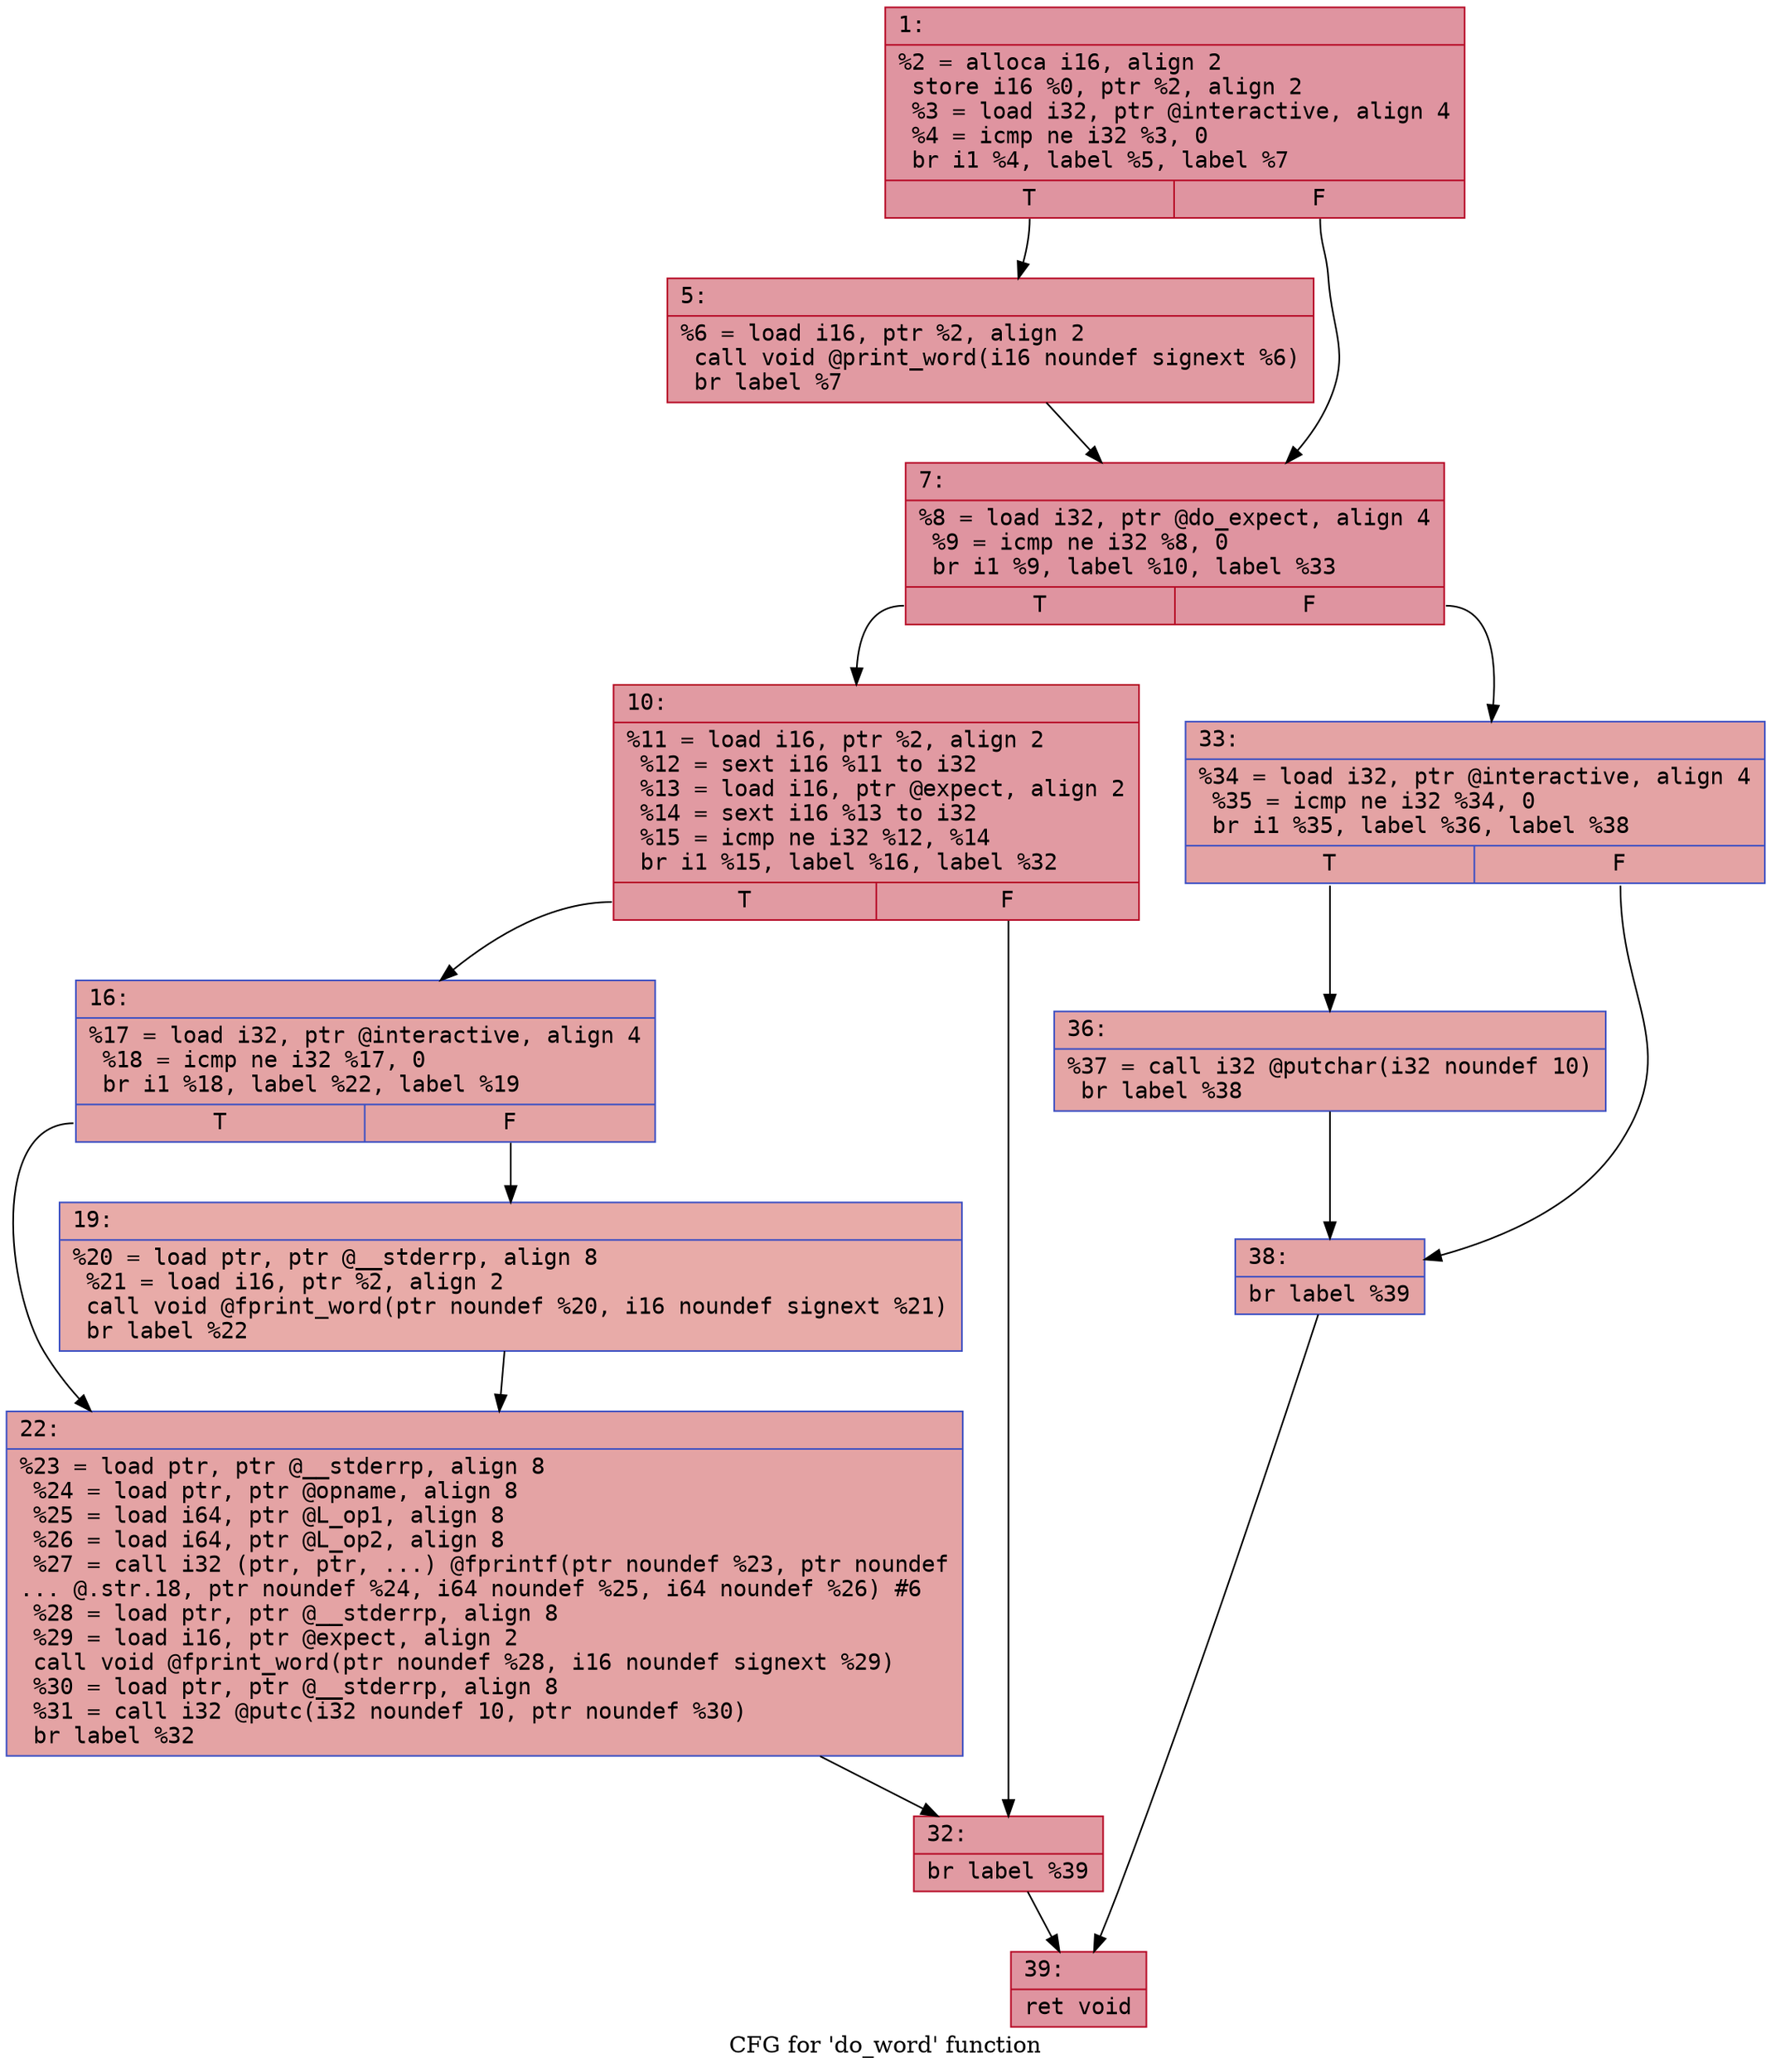 digraph "CFG for 'do_word' function" {
	label="CFG for 'do_word' function";

	Node0x600000841c20 [shape=record,color="#b70d28ff", style=filled, fillcolor="#b70d2870" fontname="Courier",label="{1:\l|  %2 = alloca i16, align 2\l  store i16 %0, ptr %2, align 2\l  %3 = load i32, ptr @interactive, align 4\l  %4 = icmp ne i32 %3, 0\l  br i1 %4, label %5, label %7\l|{<s0>T|<s1>F}}"];
	Node0x600000841c20:s0 -> Node0x600000841c70[tooltip="1 -> 5\nProbability 62.50%" ];
	Node0x600000841c20:s1 -> Node0x600000841cc0[tooltip="1 -> 7\nProbability 37.50%" ];
	Node0x600000841c70 [shape=record,color="#b70d28ff", style=filled, fillcolor="#bb1b2c70" fontname="Courier",label="{5:\l|  %6 = load i16, ptr %2, align 2\l  call void @print_word(i16 noundef signext %6)\l  br label %7\l}"];
	Node0x600000841c70 -> Node0x600000841cc0[tooltip="5 -> 7\nProbability 100.00%" ];
	Node0x600000841cc0 [shape=record,color="#b70d28ff", style=filled, fillcolor="#b70d2870" fontname="Courier",label="{7:\l|  %8 = load i32, ptr @do_expect, align 4\l  %9 = icmp ne i32 %8, 0\l  br i1 %9, label %10, label %33\l|{<s0>T|<s1>F}}"];
	Node0x600000841cc0:s0 -> Node0x600000841d10[tooltip="7 -> 10\nProbability 62.50%" ];
	Node0x600000841cc0:s1 -> Node0x600000841ea0[tooltip="7 -> 33\nProbability 37.50%" ];
	Node0x600000841d10 [shape=record,color="#b70d28ff", style=filled, fillcolor="#bb1b2c70" fontname="Courier",label="{10:\l|  %11 = load i16, ptr %2, align 2\l  %12 = sext i16 %11 to i32\l  %13 = load i16, ptr @expect, align 2\l  %14 = sext i16 %13 to i32\l  %15 = icmp ne i32 %12, %14\l  br i1 %15, label %16, label %32\l|{<s0>T|<s1>F}}"];
	Node0x600000841d10:s0 -> Node0x600000841d60[tooltip="10 -> 16\nProbability 50.00%" ];
	Node0x600000841d10:s1 -> Node0x600000841e50[tooltip="10 -> 32\nProbability 50.00%" ];
	Node0x600000841d60 [shape=record,color="#3d50c3ff", style=filled, fillcolor="#c32e3170" fontname="Courier",label="{16:\l|  %17 = load i32, ptr @interactive, align 4\l  %18 = icmp ne i32 %17, 0\l  br i1 %18, label %22, label %19\l|{<s0>T|<s1>F}}"];
	Node0x600000841d60:s0 -> Node0x600000841e00[tooltip="16 -> 22\nProbability 62.50%" ];
	Node0x600000841d60:s1 -> Node0x600000841db0[tooltip="16 -> 19\nProbability 37.50%" ];
	Node0x600000841db0 [shape=record,color="#3d50c3ff", style=filled, fillcolor="#cc403a70" fontname="Courier",label="{19:\l|  %20 = load ptr, ptr @__stderrp, align 8\l  %21 = load i16, ptr %2, align 2\l  call void @fprint_word(ptr noundef %20, i16 noundef signext %21)\l  br label %22\l}"];
	Node0x600000841db0 -> Node0x600000841e00[tooltip="19 -> 22\nProbability 100.00%" ];
	Node0x600000841e00 [shape=record,color="#3d50c3ff", style=filled, fillcolor="#c32e3170" fontname="Courier",label="{22:\l|  %23 = load ptr, ptr @__stderrp, align 8\l  %24 = load ptr, ptr @opname, align 8\l  %25 = load i64, ptr @L_op1, align 8\l  %26 = load i64, ptr @L_op2, align 8\l  %27 = call i32 (ptr, ptr, ...) @fprintf(ptr noundef %23, ptr noundef\l... @.str.18, ptr noundef %24, i64 noundef %25, i64 noundef %26) #6\l  %28 = load ptr, ptr @__stderrp, align 8\l  %29 = load i16, ptr @expect, align 2\l  call void @fprint_word(ptr noundef %28, i16 noundef signext %29)\l  %30 = load ptr, ptr @__stderrp, align 8\l  %31 = call i32 @putc(i32 noundef 10, ptr noundef %30)\l  br label %32\l}"];
	Node0x600000841e00 -> Node0x600000841e50[tooltip="22 -> 32\nProbability 100.00%" ];
	Node0x600000841e50 [shape=record,color="#b70d28ff", style=filled, fillcolor="#bb1b2c70" fontname="Courier",label="{32:\l|  br label %39\l}"];
	Node0x600000841e50 -> Node0x600000841f90[tooltip="32 -> 39\nProbability 100.00%" ];
	Node0x600000841ea0 [shape=record,color="#3d50c3ff", style=filled, fillcolor="#c32e3170" fontname="Courier",label="{33:\l|  %34 = load i32, ptr @interactive, align 4\l  %35 = icmp ne i32 %34, 0\l  br i1 %35, label %36, label %38\l|{<s0>T|<s1>F}}"];
	Node0x600000841ea0:s0 -> Node0x600000841ef0[tooltip="33 -> 36\nProbability 62.50%" ];
	Node0x600000841ea0:s1 -> Node0x600000841f40[tooltip="33 -> 38\nProbability 37.50%" ];
	Node0x600000841ef0 [shape=record,color="#3d50c3ff", style=filled, fillcolor="#c5333470" fontname="Courier",label="{36:\l|  %37 = call i32 @putchar(i32 noundef 10)\l  br label %38\l}"];
	Node0x600000841ef0 -> Node0x600000841f40[tooltip="36 -> 38\nProbability 100.00%" ];
	Node0x600000841f40 [shape=record,color="#3d50c3ff", style=filled, fillcolor="#c32e3170" fontname="Courier",label="{38:\l|  br label %39\l}"];
	Node0x600000841f40 -> Node0x600000841f90[tooltip="38 -> 39\nProbability 100.00%" ];
	Node0x600000841f90 [shape=record,color="#b70d28ff", style=filled, fillcolor="#b70d2870" fontname="Courier",label="{39:\l|  ret void\l}"];
}

